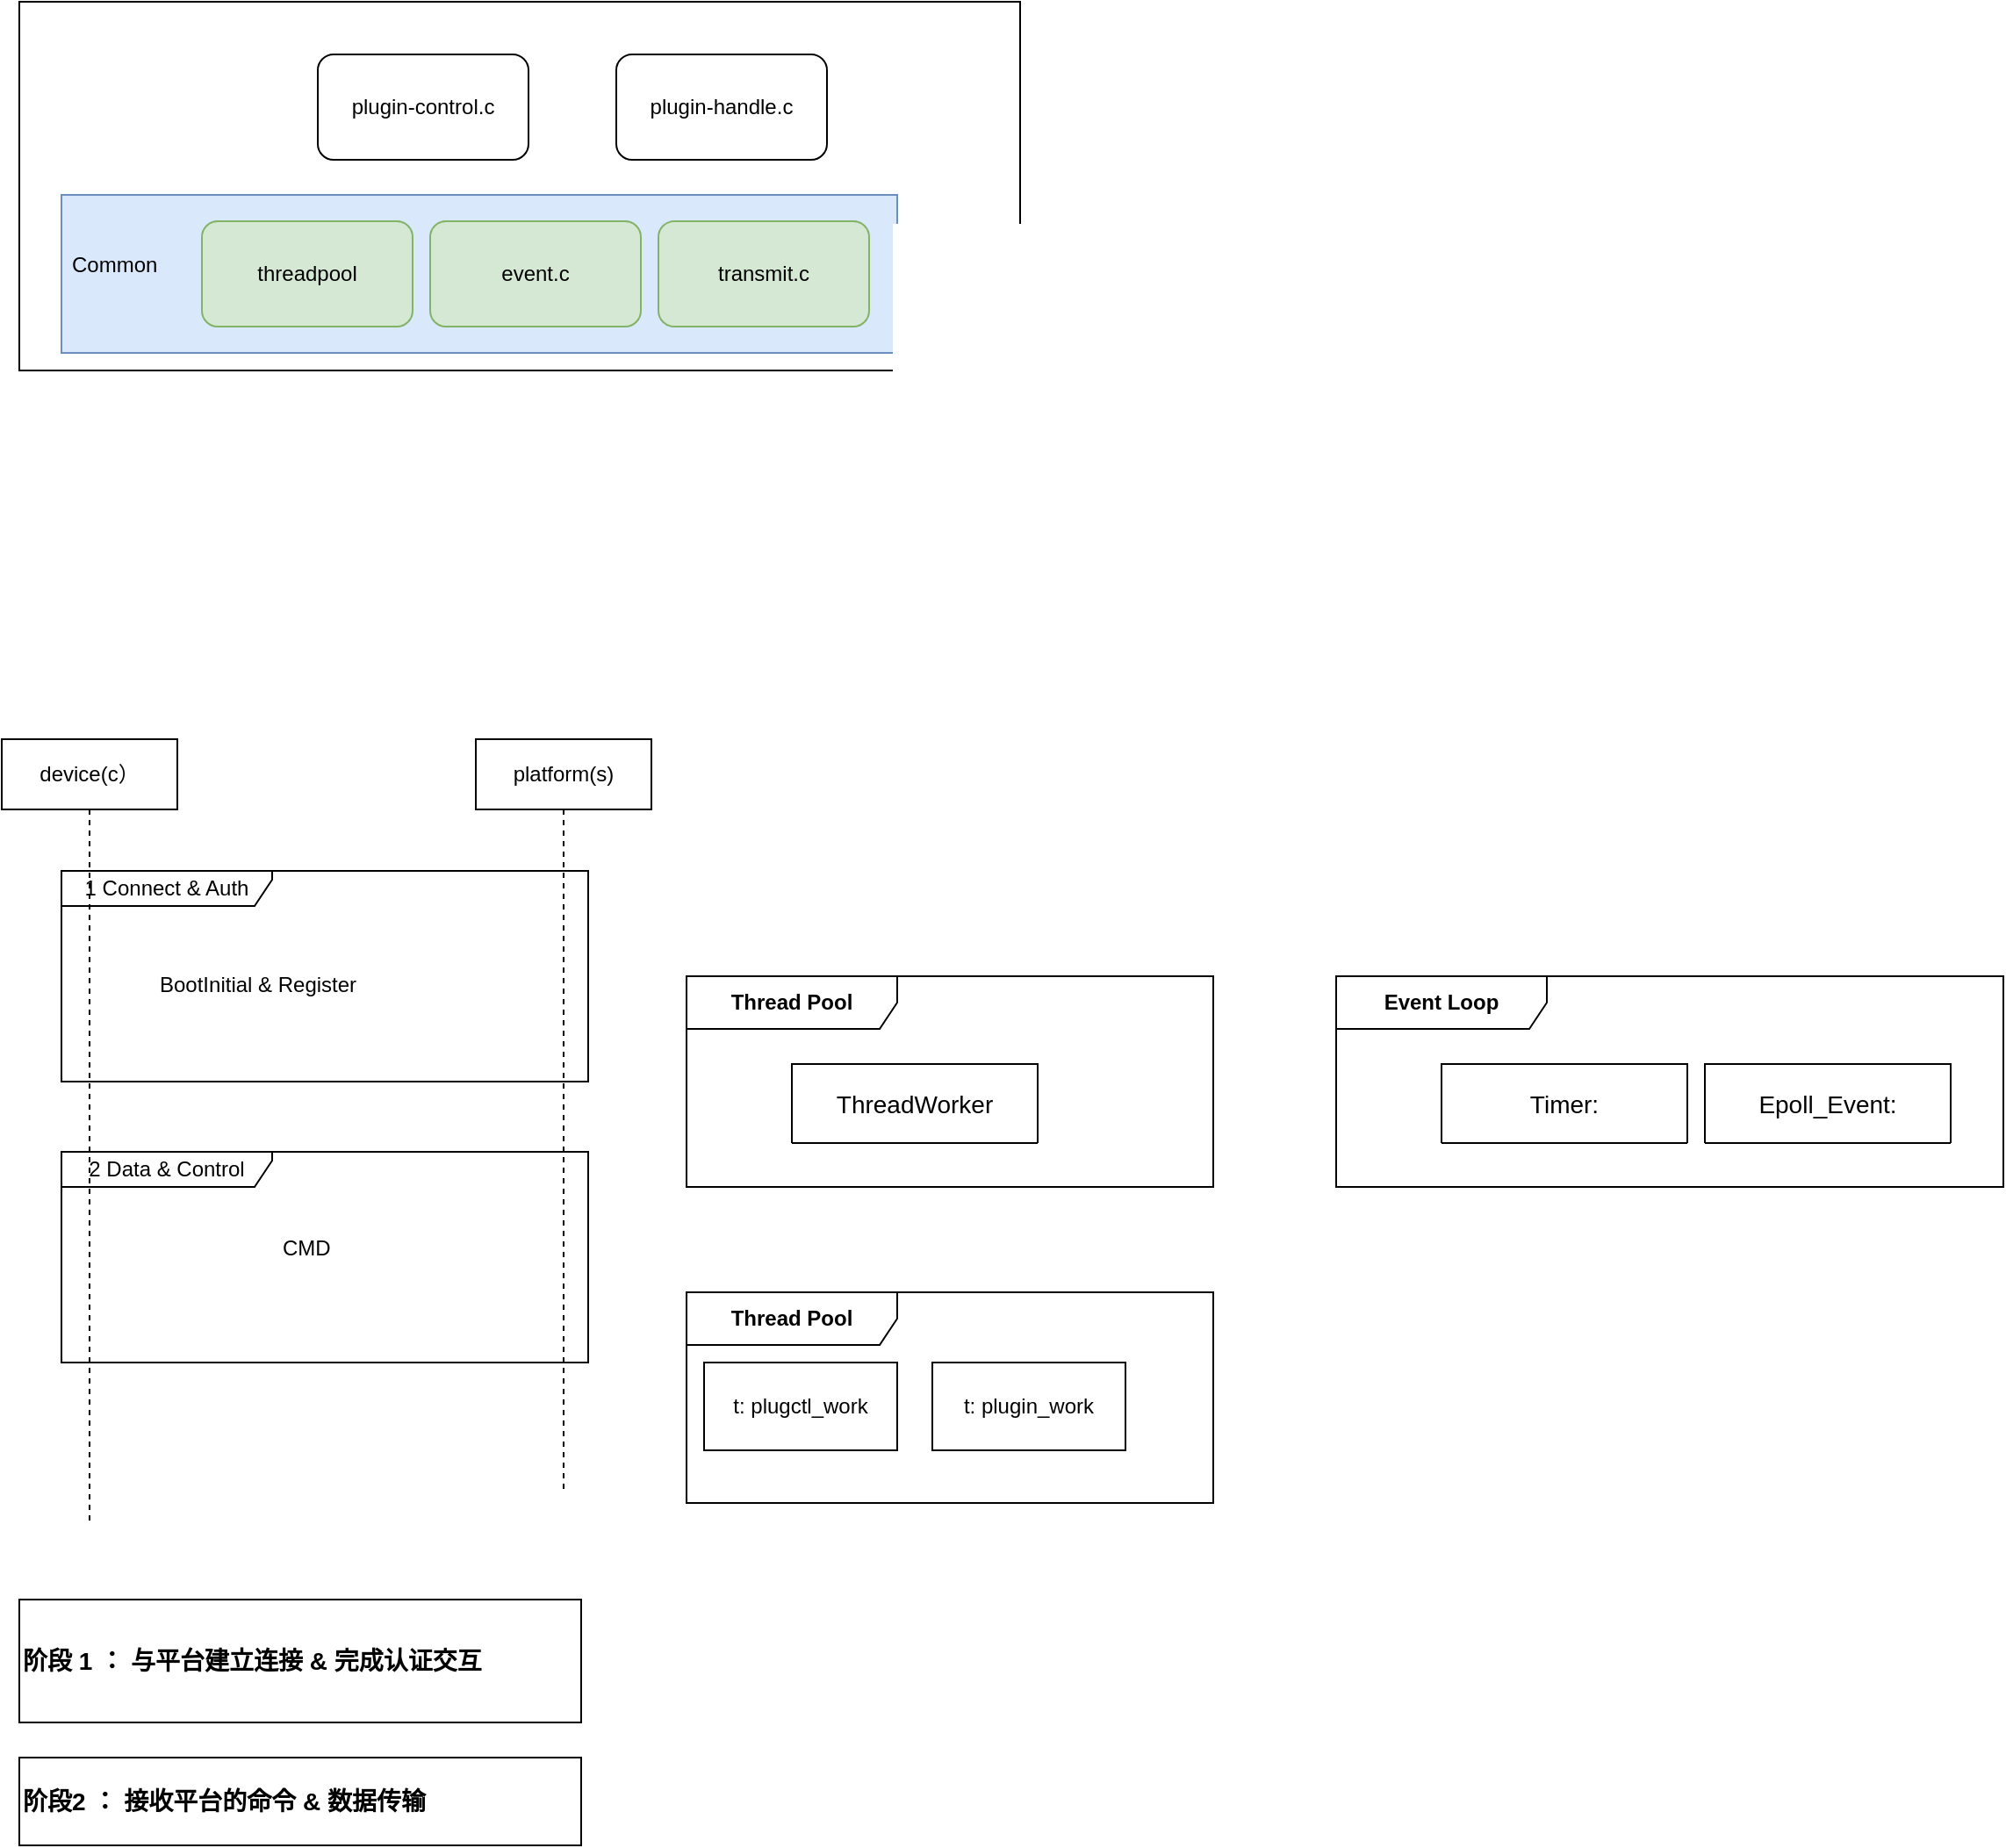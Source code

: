 <mxfile version="21.7.2" type="github">
  <diagram name="Page-1" id="wFGCldTrQh_1a03lcc_g">
    <mxGraphModel dx="864" dy="542" grid="1" gridSize="10" guides="1" tooltips="1" connect="1" arrows="1" fold="1" page="1" pageScale="1" pageWidth="827" pageHeight="1169" math="0" shadow="0">
      <root>
        <mxCell id="0" />
        <mxCell id="1" parent="0" />
        <mxCell id="JE6NSwY4tuIdZxAV2fhx-18" value="" style="group" vertex="1" connectable="0" parent="1">
          <mxGeometry x="174" y="735" width="300" height="120" as="geometry" />
        </mxCell>
        <mxCell id="JE6NSwY4tuIdZxAV2fhx-17" value="CMD" style="text;strokeColor=none;fillColor=none;align=left;verticalAlign=middle;spacingLeft=4;spacingRight=4;overflow=hidden;points=[[0,0.5],[1,0.5]];portConstraint=eastwest;rotatable=0;whiteSpace=wrap;html=1;" vertex="1" parent="JE6NSwY4tuIdZxAV2fhx-18">
          <mxGeometry x="120" y="40" width="126" height="30" as="geometry" />
        </mxCell>
        <mxCell id="JE6NSwY4tuIdZxAV2fhx-16" value="2 Data &amp;amp; Control" style="shape=umlFrame;whiteSpace=wrap;html=1;pointerEvents=0;width=120;height=20;" vertex="1" parent="JE6NSwY4tuIdZxAV2fhx-18">
          <mxGeometry width="300" height="120" as="geometry" />
        </mxCell>
        <mxCell id="JE6NSwY4tuIdZxAV2fhx-14" value="" style="group" vertex="1" connectable="0" parent="1">
          <mxGeometry x="174" y="575" width="300" height="120" as="geometry" />
        </mxCell>
        <mxCell id="JE6NSwY4tuIdZxAV2fhx-12" value="1 Connect &amp;amp; Auth" style="shape=umlFrame;whiteSpace=wrap;html=1;pointerEvents=0;width=120;height=20;" vertex="1" parent="JE6NSwY4tuIdZxAV2fhx-14">
          <mxGeometry width="300" height="120" as="geometry" />
        </mxCell>
        <mxCell id="JE6NSwY4tuIdZxAV2fhx-13" value="BootInitial &amp;amp; Register" style="text;strokeColor=none;fillColor=none;align=left;verticalAlign=middle;spacingLeft=4;spacingRight=4;overflow=hidden;points=[[0,0.5],[1,0.5]];portConstraint=eastwest;rotatable=0;whiteSpace=wrap;html=1;" vertex="1" parent="JE6NSwY4tuIdZxAV2fhx-14">
          <mxGeometry x="50" y="50" width="126" height="30" as="geometry" />
        </mxCell>
        <mxCell id="JE6NSwY4tuIdZxAV2fhx-11" value="device(c）" style="shape=umlLifeline;perimeter=lifelinePerimeter;whiteSpace=wrap;html=1;container=1;dropTarget=0;collapsible=0;recursiveResize=0;outlineConnect=0;portConstraint=eastwest;newEdgeStyle={&quot;curved&quot;:0,&quot;rounded&quot;:0};" vertex="1" parent="1">
          <mxGeometry x="140" y="500" width="100" height="445" as="geometry" />
        </mxCell>
        <mxCell id="JE6NSwY4tuIdZxAV2fhx-10" value="platform(s)" style="shape=umlLifeline;perimeter=lifelinePerimeter;whiteSpace=wrap;html=1;container=1;dropTarget=0;collapsible=0;recursiveResize=0;outlineConnect=0;portConstraint=eastwest;newEdgeStyle={&quot;curved&quot;:0,&quot;rounded&quot;:0};" vertex="1" parent="1">
          <mxGeometry x="410" y="500" width="100" height="430" as="geometry" />
        </mxCell>
        <mxCell id="JE6NSwY4tuIdZxAV2fhx-29" value="&lt;font style=&quot;font-size: 12px;&quot;&gt;&lt;b&gt;Thread Pool&lt;/b&gt;&lt;/font&gt;" style="shape=umlFrame;whiteSpace=wrap;html=1;pointerEvents=0;width=120;height=30;container=0;" vertex="1" parent="1">
          <mxGeometry x="530" y="635" width="300" height="120" as="geometry" />
        </mxCell>
        <mxCell id="JE6NSwY4tuIdZxAV2fhx-30" value="ThreadWorker" style="swimlane;childLayout=stackLayout;horizontal=1;startSize=50;horizontalStack=0;rounded=1;fontSize=14;fontStyle=0;strokeWidth=1;resizeParent=0;resizeLast=1;shadow=0;dashed=0;align=center;arcSize=4;whiteSpace=wrap;html=1;" vertex="1" collapsed="1" parent="1">
          <mxGeometry x="590" y="685" width="140" height="45" as="geometry">
            <mxRectangle x="530" y="250" width="160" height="120" as="alternateBounds" />
          </mxGeometry>
        </mxCell>
        <mxCell id="JE6NSwY4tuIdZxAV2fhx-31" value="+Attribute1&#xa;+Attribute2&#xa;+Attribute3" style="align=left;strokeColor=none;fillColor=none;spacingLeft=4;fontSize=12;verticalAlign=top;resizable=0;rotatable=0;part=1;html=1;" vertex="1" parent="JE6NSwY4tuIdZxAV2fhx-30">
          <mxGeometry y="50" width="160" height="70" as="geometry" />
        </mxCell>
        <mxCell id="JE6NSwY4tuIdZxAV2fhx-32" value="&lt;font style=&quot;font-size: 12px;&quot;&gt;&lt;b&gt;Thread Pool&lt;/b&gt;&lt;/font&gt;" style="shape=umlFrame;whiteSpace=wrap;html=1;pointerEvents=0;width=120;height=30;container=0;" vertex="1" parent="1">
          <mxGeometry x="530" y="815" width="300" height="120" as="geometry" />
        </mxCell>
        <mxCell id="JE6NSwY4tuIdZxAV2fhx-35" value="t:&amp;nbsp;plugctl_work" style="html=1;whiteSpace=wrap;" vertex="1" parent="1">
          <mxGeometry x="540" y="855" width="110" height="50" as="geometry" />
        </mxCell>
        <mxCell id="JE6NSwY4tuIdZxAV2fhx-36" value="t:&amp;nbsp;plugin_work" style="html=1;whiteSpace=wrap;" vertex="1" parent="1">
          <mxGeometry x="670" y="855" width="110" height="50" as="geometry" />
        </mxCell>
        <mxCell id="JE6NSwY4tuIdZxAV2fhx-37" value="&lt;font style=&quot;font-size: 12px;&quot;&gt;&lt;b&gt;Event Loop&lt;/b&gt;&lt;/font&gt;" style="shape=umlFrame;whiteSpace=wrap;html=1;pointerEvents=0;width=120;height=30;container=0;" vertex="1" parent="1">
          <mxGeometry x="900" y="635" width="380" height="120" as="geometry" />
        </mxCell>
        <mxCell id="JE6NSwY4tuIdZxAV2fhx-38" value="Timer:" style="swimlane;childLayout=stackLayout;horizontal=1;startSize=50;horizontalStack=0;rounded=1;fontSize=14;fontStyle=0;strokeWidth=1;resizeParent=0;resizeLast=1;shadow=0;dashed=0;align=center;arcSize=4;whiteSpace=wrap;html=1;" vertex="1" collapsed="1" parent="1">
          <mxGeometry x="960" y="685" width="140" height="45" as="geometry">
            <mxRectangle x="530" y="250" width="160" height="120" as="alternateBounds" />
          </mxGeometry>
        </mxCell>
        <mxCell id="JE6NSwY4tuIdZxAV2fhx-39" value="+Attribute1&#xa;+Attribute2&#xa;+Attribute3" style="align=left;strokeColor=none;fillColor=none;spacingLeft=4;fontSize=12;verticalAlign=top;resizable=0;rotatable=0;part=1;html=1;" vertex="1" parent="JE6NSwY4tuIdZxAV2fhx-38">
          <mxGeometry y="50" width="160" height="70" as="geometry" />
        </mxCell>
        <mxCell id="JE6NSwY4tuIdZxAV2fhx-40" value="Epoll_Event:" style="swimlane;childLayout=stackLayout;horizontal=1;startSize=50;horizontalStack=0;rounded=1;fontSize=14;fontStyle=0;strokeWidth=1;resizeParent=0;resizeLast=1;shadow=0;dashed=0;align=center;arcSize=4;whiteSpace=wrap;html=1;" vertex="1" collapsed="1" parent="1">
          <mxGeometry x="1110" y="685" width="140" height="45" as="geometry">
            <mxRectangle x="530" y="250" width="160" height="120" as="alternateBounds" />
          </mxGeometry>
        </mxCell>
        <mxCell id="JE6NSwY4tuIdZxAV2fhx-41" value="+Attribute1&#xa;+Attribute2&#xa;+Attribute3" style="align=left;strokeColor=none;fillColor=none;spacingLeft=4;fontSize=12;verticalAlign=top;resizable=0;rotatable=0;part=1;html=1;" vertex="1" parent="JE6NSwY4tuIdZxAV2fhx-40">
          <mxGeometry y="50" width="160" height="70" as="geometry" />
        </mxCell>
        <mxCell id="JE6NSwY4tuIdZxAV2fhx-42" value="" style="rounded=0;whiteSpace=wrap;html=1;" vertex="1" parent="1">
          <mxGeometry x="150" y="80" width="570" height="210" as="geometry" />
        </mxCell>
        <mxCell id="JE6NSwY4tuIdZxAV2fhx-43" value="plugin-control.c" style="rounded=1;whiteSpace=wrap;html=1;" vertex="1" parent="1">
          <mxGeometry x="320" y="110" width="120" height="60" as="geometry" />
        </mxCell>
        <mxCell id="JE6NSwY4tuIdZxAV2fhx-44" value="plugin-handle.c" style="rounded=1;whiteSpace=wrap;html=1;" vertex="1" parent="1">
          <mxGeometry x="490" y="110" width="120" height="60" as="geometry" />
        </mxCell>
        <mxCell id="JE6NSwY4tuIdZxAV2fhx-50" value="" style="group;fillColor=#dae8fc;strokeColor=#6c8ebf;" vertex="1" connectable="0" parent="1">
          <mxGeometry x="174" y="190" width="476" height="90" as="geometry" />
        </mxCell>
        <mxCell id="JE6NSwY4tuIdZxAV2fhx-48" value="" style="rounded=0;whiteSpace=wrap;html=1;fillColor=#dae8fc;strokeColor=#6c8ebf;" vertex="1" parent="JE6NSwY4tuIdZxAV2fhx-50">
          <mxGeometry width="476" height="90" as="geometry" />
        </mxCell>
        <mxCell id="JE6NSwY4tuIdZxAV2fhx-49" value="Common" style="text;strokeColor=none;fillColor=none;align=left;verticalAlign=middle;spacingLeft=4;spacingRight=4;overflow=hidden;points=[[0,0.5],[1,0.5]];portConstraint=eastwest;rotatable=0;whiteSpace=wrap;html=1;" vertex="1" parent="JE6NSwY4tuIdZxAV2fhx-50">
          <mxGeometry y="25" width="80" height="30" as="geometry" />
        </mxCell>
        <mxCell id="JE6NSwY4tuIdZxAV2fhx-47" value="threadpool" style="rounded=1;whiteSpace=wrap;html=1;fillColor=#d5e8d4;strokeColor=#82b366;" vertex="1" parent="JE6NSwY4tuIdZxAV2fhx-50">
          <mxGeometry x="80" y="15" width="120" height="60" as="geometry" />
        </mxCell>
        <mxCell id="JE6NSwY4tuIdZxAV2fhx-46" value="event.c" style="rounded=1;whiteSpace=wrap;html=1;fillColor=#d5e8d4;strokeColor=#82b366;" vertex="1" parent="JE6NSwY4tuIdZxAV2fhx-50">
          <mxGeometry x="210" y="15" width="120" height="60" as="geometry" />
        </mxCell>
        <mxCell id="JE6NSwY4tuIdZxAV2fhx-45" value="transmit.c" style="rounded=1;whiteSpace=wrap;html=1;fillColor=#d5e8d4;strokeColor=#82b366;" vertex="1" parent="JE6NSwY4tuIdZxAV2fhx-50">
          <mxGeometry x="340" y="15" width="120" height="60" as="geometry" />
        </mxCell>
        <mxCell id="JE6NSwY4tuIdZxAV2fhx-54" value="&lt;b&gt;&lt;font style=&quot;font-size: 14px;&quot;&gt;阶段 1 ： 与平台建立连接 &amp;amp; 完成认证交互&lt;/font&gt;&lt;/b&gt;" style="text;html=1;align=left;verticalAlign=middle;whiteSpace=wrap;rounded=0;strokeColor=default;" vertex="1" parent="1">
          <mxGeometry x="150" y="990" width="320" height="70" as="geometry" />
        </mxCell>
        <mxCell id="JE6NSwY4tuIdZxAV2fhx-55" value="&lt;b&gt;&lt;font style=&quot;font-size: 14px;&quot;&gt;阶段2 ： 接收平台的命令 &amp;amp; 数据传输&lt;/font&gt;&lt;/b&gt;" style="text;html=1;strokeColor=default;fillColor=none;align=left;verticalAlign=middle;whiteSpace=wrap;rounded=0;" vertex="1" parent="1">
          <mxGeometry x="150" y="1080" width="320" height="50" as="geometry" />
        </mxCell>
      </root>
    </mxGraphModel>
  </diagram>
</mxfile>
